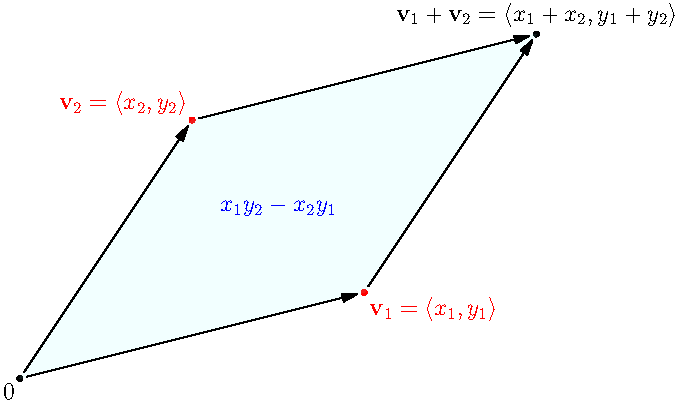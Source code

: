 size(12cm);
pair v = (4,1);
pair w = (2,3);
pair origin = (0,0);
dot("$0$", origin, dir(225));
dot("$\mathbf{v}_1 = \langle x_1, y_1 \rangle$", v, dir(-45), red);
dot("$\mathbf{v}_2 = \langle x_2, y_2 \rangle$", w, dir(135), red);
dot("$\mathbf{v}_1 + \mathbf{v}_2 = \langle x_1 + x_2, y_1 + y_2 \rangle$", v+w, dir(90));
label("$x_1y_2-x_2y_1$", (v+w)/2, blue);
fill(origin--v--(v+w)--w--cycle, opacity(0.1)+lightcyan);
draw(origin--v, EndArrow, Margins);
draw(origin--w, EndArrow, Margins);
draw(v--(v+w), EndArrow, Margins);
draw(w--(v+w), EndArrow, Margins);

